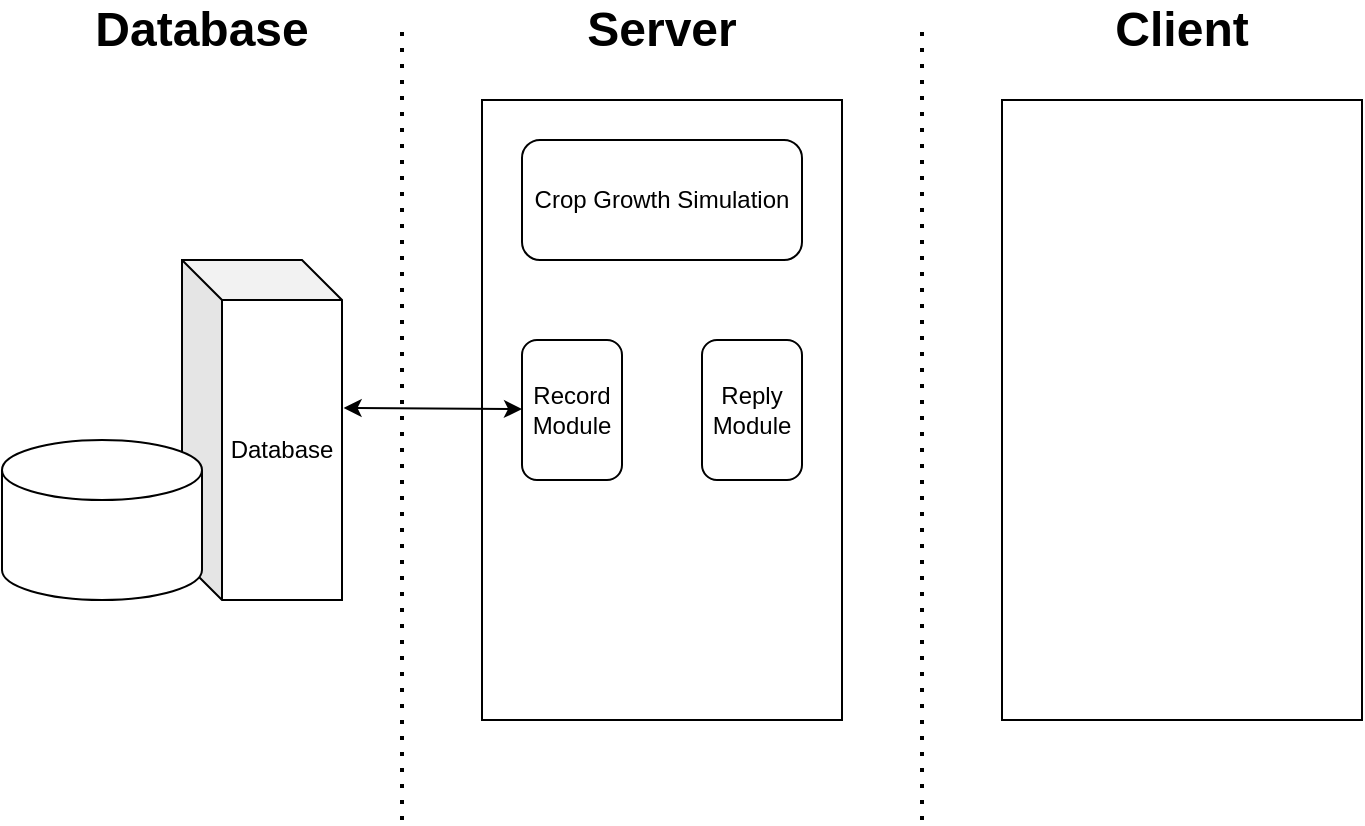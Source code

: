 <mxfile version="22.0.7" type="github">
  <diagram name="第 1 页" id="D9fB9eXv8vIYv8KfAKFK">
    <mxGraphModel dx="1002" dy="577" grid="1" gridSize="10" guides="1" tooltips="1" connect="1" arrows="1" fold="1" page="1" pageScale="1" pageWidth="827" pageHeight="1169" math="0" shadow="0">
      <root>
        <mxCell id="0" />
        <mxCell id="1" parent="0" />
        <mxCell id="2dSlrkj1a67Q57F69TQh-3" value="" style="rounded=0;whiteSpace=wrap;html=1;" vertex="1" parent="1">
          <mxGeometry x="500" y="120" width="180" height="310" as="geometry" />
        </mxCell>
        <mxCell id="2dSlrkj1a67Q57F69TQh-4" value="" style="rounded=0;whiteSpace=wrap;html=1;" vertex="1" parent="1">
          <mxGeometry x="240" y="120" width="180" height="310" as="geometry" />
        </mxCell>
        <mxCell id="2dSlrkj1a67Q57F69TQh-5" value="" style="endArrow=none;dashed=1;html=1;dashPattern=1 3;strokeWidth=2;rounded=0;" edge="1" parent="1">
          <mxGeometry width="50" height="50" relative="1" as="geometry">
            <mxPoint x="460" y="480" as="sourcePoint" />
            <mxPoint x="460" y="80" as="targetPoint" />
          </mxGeometry>
        </mxCell>
        <mxCell id="2dSlrkj1a67Q57F69TQh-6" value="" style="endArrow=none;dashed=1;html=1;dashPattern=1 3;strokeWidth=2;rounded=0;" edge="1" parent="1">
          <mxGeometry width="50" height="50" relative="1" as="geometry">
            <mxPoint x="200" y="480" as="sourcePoint" />
            <mxPoint x="200" y="80" as="targetPoint" />
          </mxGeometry>
        </mxCell>
        <mxCell id="2dSlrkj1a67Q57F69TQh-7" value="Database" style="shape=cube;whiteSpace=wrap;html=1;boundedLbl=1;backgroundOutline=1;darkOpacity=0.05;darkOpacity2=0.1;" vertex="1" parent="1">
          <mxGeometry x="90" y="200" width="80" height="170" as="geometry" />
        </mxCell>
        <mxCell id="2dSlrkj1a67Q57F69TQh-8" value="" style="shape=cylinder3;whiteSpace=wrap;html=1;boundedLbl=1;backgroundOutline=1;size=15;" vertex="1" parent="1">
          <mxGeometry y="290" width="100" height="80" as="geometry" />
        </mxCell>
        <mxCell id="2dSlrkj1a67Q57F69TQh-11" value="&lt;font style=&quot;font-size: 24px;&quot;&gt;&lt;b&gt;Server&lt;/b&gt;&lt;/font&gt;" style="text;html=1;strokeColor=none;fillColor=none;align=center;verticalAlign=middle;whiteSpace=wrap;rounded=0;" vertex="1" parent="1">
          <mxGeometry x="300" y="70" width="60" height="30" as="geometry" />
        </mxCell>
        <mxCell id="2dSlrkj1a67Q57F69TQh-12" value="&lt;font style=&quot;font-size: 24px;&quot;&gt;&lt;b&gt;Client&lt;/b&gt;&lt;/font&gt;" style="text;html=1;strokeColor=none;fillColor=none;align=center;verticalAlign=middle;whiteSpace=wrap;rounded=0;" vertex="1" parent="1">
          <mxGeometry x="560" y="70" width="60" height="30" as="geometry" />
        </mxCell>
        <mxCell id="2dSlrkj1a67Q57F69TQh-13" value="&lt;font style=&quot;font-size: 24px;&quot;&gt;&lt;b&gt;Database&lt;/b&gt;&lt;/font&gt;" style="text;html=1;strokeColor=none;fillColor=none;align=center;verticalAlign=middle;whiteSpace=wrap;rounded=0;" vertex="1" parent="1">
          <mxGeometry x="70" y="70" width="60" height="30" as="geometry" />
        </mxCell>
        <mxCell id="2dSlrkj1a67Q57F69TQh-14" value="Crop Growth Simulation" style="rounded=1;whiteSpace=wrap;html=1;" vertex="1" parent="1">
          <mxGeometry x="260" y="140" width="140" height="60" as="geometry" />
        </mxCell>
        <mxCell id="2dSlrkj1a67Q57F69TQh-15" value="Record Module" style="rounded=1;whiteSpace=wrap;html=1;" vertex="1" parent="1">
          <mxGeometry x="260" y="240" width="50" height="70" as="geometry" />
        </mxCell>
        <mxCell id="2dSlrkj1a67Q57F69TQh-16" value="Reply Module" style="rounded=1;whiteSpace=wrap;html=1;" vertex="1" parent="1">
          <mxGeometry x="350" y="240" width="50" height="70" as="geometry" />
        </mxCell>
        <mxCell id="2dSlrkj1a67Q57F69TQh-17" value="" style="endArrow=classic;startArrow=classic;html=1;rounded=0;exitX=1.01;exitY=0.435;exitDx=0;exitDy=0;exitPerimeter=0;" edge="1" parent="1" source="2dSlrkj1a67Q57F69TQh-7">
          <mxGeometry width="50" height="50" relative="1" as="geometry">
            <mxPoint x="190" y="274.5" as="sourcePoint" />
            <mxPoint x="260" y="274.5" as="targetPoint" />
          </mxGeometry>
        </mxCell>
      </root>
    </mxGraphModel>
  </diagram>
</mxfile>
